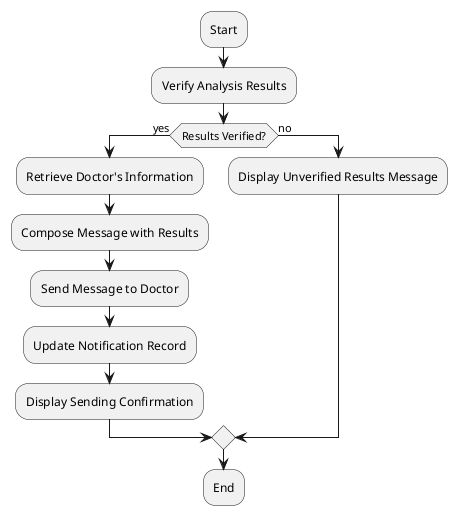 @startuml Sending The Results Of The Analysis To The Doctor
:Start;
:Verify Analysis Results;
if (Results Verified?) then (yes)
  :Retrieve Doctor's Information;
  :Compose Message with Results;
  :Send Message to Doctor;
  :Update Notification Record;
  :Display Sending Confirmation;
else (no)
  :Display Unverified Results Message;
endif
:End;
@enduml